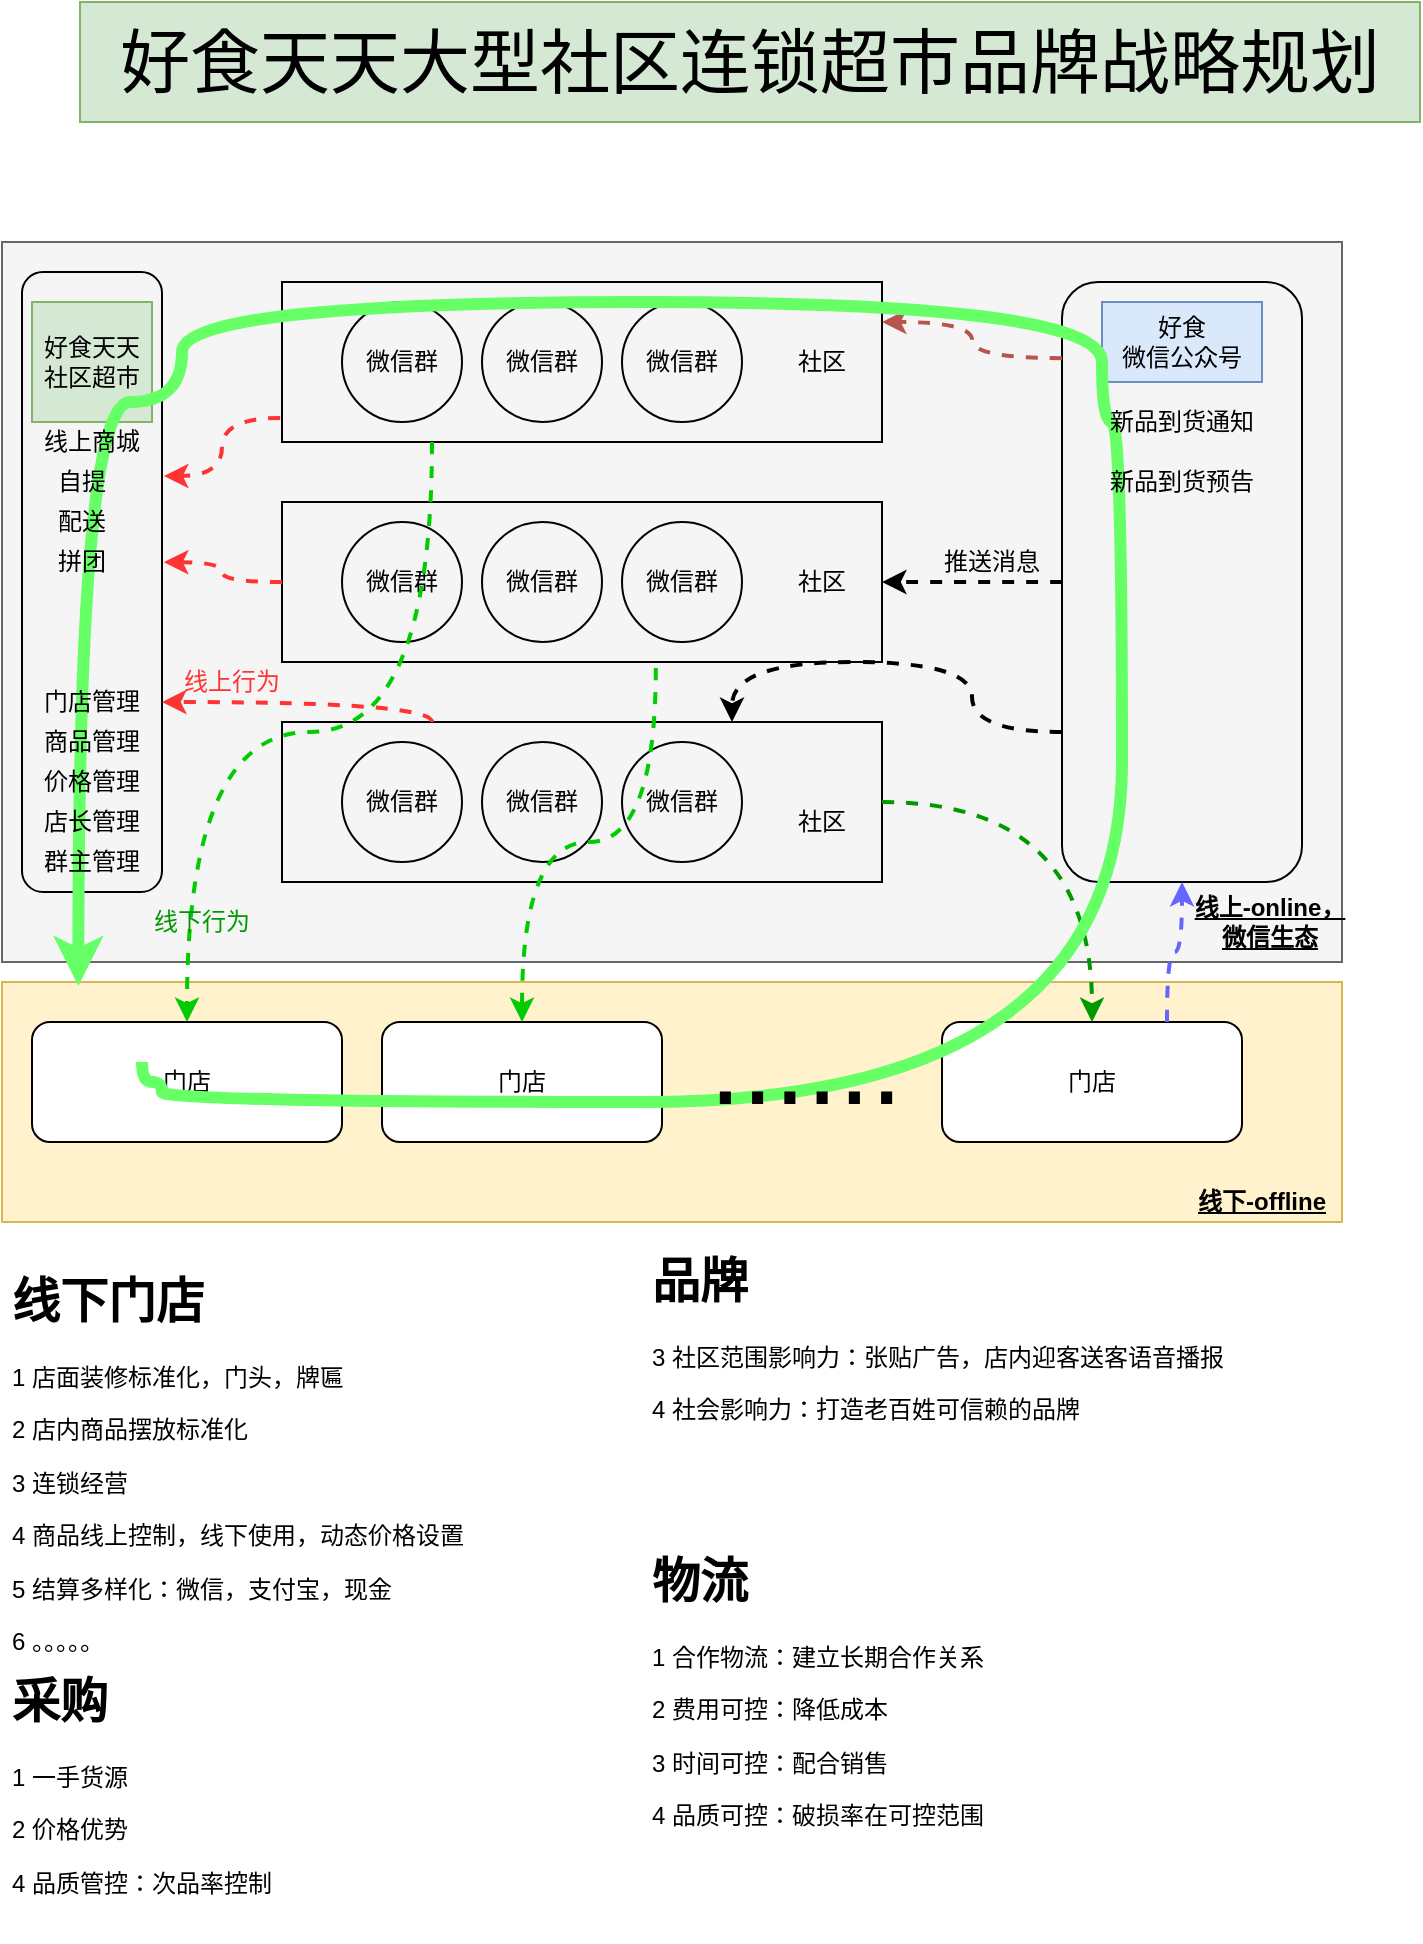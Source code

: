 <mxfile version="14.7.0" type="github">
  <diagram id="yglCbP8OD9rMLNFjM7ZE" name="第 1 页">
    <mxGraphModel dx="868" dy="421" grid="1" gridSize="10" guides="1" tooltips="1" connect="1" arrows="1" fold="1" page="1" pageScale="1" pageWidth="827" pageHeight="1169" math="0" shadow="0">
      <root>
        <mxCell id="0" />
        <mxCell id="1" parent="0" />
        <mxCell id="3iqUo-m16Uvu6Jflfh_F-33" value="" style="rounded=0;whiteSpace=wrap;html=1;fillColor=#f5f5f5;strokeColor=#666666;fontColor=#333333;" parent="1" vertex="1">
          <mxGeometry x="40" y="120" width="670" height="360" as="geometry" />
        </mxCell>
        <mxCell id="3iqUo-m16Uvu6Jflfh_F-6" value="" style="rounded=0;whiteSpace=wrap;html=1;fillColor=none;" parent="1" vertex="1">
          <mxGeometry x="180" y="140" width="300" height="80" as="geometry" />
        </mxCell>
        <mxCell id="3iqUo-m16Uvu6Jflfh_F-3" value="&lt;span&gt;微信群&lt;/span&gt;" style="ellipse;whiteSpace=wrap;html=1;aspect=fixed;fillColor=none;" parent="1" vertex="1">
          <mxGeometry x="210" y="150" width="60" height="60" as="geometry" />
        </mxCell>
        <mxCell id="3iqUo-m16Uvu6Jflfh_F-7" value="&lt;span&gt;微信群&lt;/span&gt;" style="ellipse;whiteSpace=wrap;html=1;aspect=fixed;fillColor=none;" parent="1" vertex="1">
          <mxGeometry x="280" y="150" width="60" height="60" as="geometry" />
        </mxCell>
        <mxCell id="3iqUo-m16Uvu6Jflfh_F-8" value="&lt;span&gt;微信群&lt;/span&gt;" style="ellipse;whiteSpace=wrap;html=1;aspect=fixed;fillColor=none;" parent="1" vertex="1">
          <mxGeometry x="350" y="150" width="60" height="60" as="geometry" />
        </mxCell>
        <mxCell id="3iqUo-m16Uvu6Jflfh_F-9" value="" style="rounded=0;whiteSpace=wrap;html=1;fillColor=none;" parent="1" vertex="1">
          <mxGeometry x="180" y="250" width="300" height="80" as="geometry" />
        </mxCell>
        <mxCell id="3iqUo-m16Uvu6Jflfh_F-10" value="&lt;span&gt;微信群&lt;/span&gt;" style="ellipse;whiteSpace=wrap;html=1;aspect=fixed;fillColor=none;" parent="1" vertex="1">
          <mxGeometry x="210" y="260" width="60" height="60" as="geometry" />
        </mxCell>
        <mxCell id="3iqUo-m16Uvu6Jflfh_F-11" value="&lt;span&gt;微信群&lt;/span&gt;" style="ellipse;whiteSpace=wrap;html=1;aspect=fixed;fillColor=none;" parent="1" vertex="1">
          <mxGeometry x="280" y="260" width="60" height="60" as="geometry" />
        </mxCell>
        <mxCell id="3iqUo-m16Uvu6Jflfh_F-12" value="&lt;span&gt;微信群&lt;/span&gt;" style="ellipse;whiteSpace=wrap;html=1;aspect=fixed;fillColor=none;" parent="1" vertex="1">
          <mxGeometry x="350" y="260" width="60" height="60" as="geometry" />
        </mxCell>
        <mxCell id="3iqUo-m16Uvu6Jflfh_F-13" value="" style="rounded=0;whiteSpace=wrap;html=1;fillColor=none;" parent="1" vertex="1">
          <mxGeometry x="180" y="360" width="300" height="80" as="geometry" />
        </mxCell>
        <mxCell id="3iqUo-m16Uvu6Jflfh_F-14" value="&lt;span&gt;微信群&lt;/span&gt;" style="ellipse;whiteSpace=wrap;html=1;aspect=fixed;fillColor=none;" parent="1" vertex="1">
          <mxGeometry x="210" y="370" width="60" height="60" as="geometry" />
        </mxCell>
        <mxCell id="3iqUo-m16Uvu6Jflfh_F-15" value="&lt;span&gt;微信群&lt;/span&gt;" style="ellipse;whiteSpace=wrap;html=1;aspect=fixed;fillColor=none;" parent="1" vertex="1">
          <mxGeometry x="280" y="370" width="60" height="60" as="geometry" />
        </mxCell>
        <mxCell id="3iqUo-m16Uvu6Jflfh_F-16" value="&lt;span&gt;微信群&lt;/span&gt;" style="ellipse;whiteSpace=wrap;html=1;aspect=fixed;fillColor=none;" parent="1" vertex="1">
          <mxGeometry x="350" y="370" width="60" height="60" as="geometry" />
        </mxCell>
        <mxCell id="3iqUo-m16Uvu6Jflfh_F-17" value="社区" style="text;html=1;strokeColor=none;fillColor=none;align=center;verticalAlign=middle;whiteSpace=wrap;rounded=0;" parent="1" vertex="1">
          <mxGeometry x="430" y="170" width="40" height="20" as="geometry" />
        </mxCell>
        <mxCell id="3iqUo-m16Uvu6Jflfh_F-18" value="社区" style="text;html=1;strokeColor=none;fillColor=none;align=center;verticalAlign=middle;whiteSpace=wrap;rounded=0;" parent="1" vertex="1">
          <mxGeometry x="430" y="280" width="40" height="20" as="geometry" />
        </mxCell>
        <mxCell id="3iqUo-m16Uvu6Jflfh_F-19" value="社区" style="text;html=1;strokeColor=none;fillColor=none;align=center;verticalAlign=middle;whiteSpace=wrap;rounded=0;" parent="1" vertex="1">
          <mxGeometry x="430" y="400" width="40" height="20" as="geometry" />
        </mxCell>
        <mxCell id="3iqUo-m16Uvu6Jflfh_F-20" value="" style="rounded=1;whiteSpace=wrap;html=1;fillColor=none;" parent="1" vertex="1">
          <mxGeometry x="50" y="135" width="70" height="310" as="geometry" />
        </mxCell>
        <mxCell id="3iqUo-m16Uvu6Jflfh_F-21" value="好食天天&lt;br&gt;社区超市" style="text;html=1;strokeColor=#82b366;fillColor=#d5e8d4;align=center;verticalAlign=middle;whiteSpace=wrap;rounded=0;" parent="1" vertex="1">
          <mxGeometry x="55" y="150" width="60" height="60" as="geometry" />
        </mxCell>
        <mxCell id="3iqUo-m16Uvu6Jflfh_F-22" value="" style="rounded=1;whiteSpace=wrap;html=1;fillColor=none;" parent="1" vertex="1">
          <mxGeometry x="570" y="140" width="120" height="300" as="geometry" />
        </mxCell>
        <mxCell id="3iqUo-m16Uvu6Jflfh_F-23" value="好食&lt;br&gt;微信公众号" style="text;html=1;strokeColor=#6c8ebf;fillColor=#dae8fc;align=center;verticalAlign=middle;whiteSpace=wrap;rounded=0;" parent="1" vertex="1">
          <mxGeometry x="590" y="150" width="80" height="40" as="geometry" />
        </mxCell>
        <mxCell id="3iqUo-m16Uvu6Jflfh_F-34" value="" style="rounded=0;whiteSpace=wrap;html=1;fillColor=#fff2cc;strokeColor=#d6b656;" parent="1" vertex="1">
          <mxGeometry x="40" y="490" width="670" height="120" as="geometry" />
        </mxCell>
        <mxCell id="3iqUo-m16Uvu6Jflfh_F-35" value="线上-online，微信生态" style="text;html=1;strokeColor=none;fillColor=none;align=center;verticalAlign=middle;whiteSpace=wrap;rounded=0;fontStyle=5" parent="1" vertex="1">
          <mxGeometry x="634" y="450" width="80" height="20" as="geometry" />
        </mxCell>
        <mxCell id="3iqUo-m16Uvu6Jflfh_F-36" value="线下-offline" style="text;html=1;strokeColor=none;fillColor=none;align=center;verticalAlign=middle;whiteSpace=wrap;rounded=0;fontStyle=5" parent="1" vertex="1">
          <mxGeometry x="630" y="590" width="80" height="20" as="geometry" />
        </mxCell>
        <mxCell id="3iqUo-m16Uvu6Jflfh_F-37" value="" style="endArrow=classic;html=1;exitX=0;exitY=0.127;exitDx=0;exitDy=0;entryX=1;entryY=0.25;entryDx=0;entryDy=0;endFill=1;exitPerimeter=0;dashed=1;edgeStyle=orthogonalEdgeStyle;curved=1;fillColor=#f8cecc;strokeColor=#b85450;strokeWidth=2;" parent="1" source="3iqUo-m16Uvu6Jflfh_F-22" target="3iqUo-m16Uvu6Jflfh_F-6" edge="1">
          <mxGeometry relative="1" as="geometry">
            <mxPoint x="600" y="320" as="sourcePoint" />
            <mxPoint x="700" y="320" as="targetPoint" />
          </mxGeometry>
        </mxCell>
        <mxCell id="3iqUo-m16Uvu6Jflfh_F-39" value="" style="endArrow=classic;html=1;exitX=0;exitY=0.5;exitDx=0;exitDy=0;endFill=1;dashed=1;edgeStyle=orthogonalEdgeStyle;curved=1;strokeWidth=2;" parent="1" source="3iqUo-m16Uvu6Jflfh_F-22" target="3iqUo-m16Uvu6Jflfh_F-9" edge="1">
          <mxGeometry relative="1" as="geometry">
            <mxPoint x="530" y="188.1" as="sourcePoint" />
            <mxPoint x="490" y="170" as="targetPoint" />
          </mxGeometry>
        </mxCell>
        <mxCell id="3iqUo-m16Uvu6Jflfh_F-40" value="" style="endArrow=classic;html=1;exitX=0;exitY=0.75;exitDx=0;exitDy=0;endFill=1;dashed=1;edgeStyle=orthogonalEdgeStyle;curved=1;entryX=0.75;entryY=0;entryDx=0;entryDy=0;strokeWidth=2;" parent="1" source="3iqUo-m16Uvu6Jflfh_F-22" target="3iqUo-m16Uvu6Jflfh_F-13" edge="1">
          <mxGeometry relative="1" as="geometry">
            <mxPoint x="530" y="300" as="sourcePoint" />
            <mxPoint x="490" y="300" as="targetPoint" />
            <Array as="points">
              <mxPoint x="525" y="365" />
              <mxPoint x="525" y="330" />
              <mxPoint x="405" y="330" />
            </Array>
          </mxGeometry>
        </mxCell>
        <mxCell id="3iqUo-m16Uvu6Jflfh_F-41" value="门店" style="rounded=1;whiteSpace=wrap;html=1;fillColor=#ffffff;" parent="1" vertex="1">
          <mxGeometry x="55" y="510" width="155" height="60" as="geometry" />
        </mxCell>
        <mxCell id="3iqUo-m16Uvu6Jflfh_F-42" value="&lt;span&gt;门店&lt;/span&gt;" style="rounded=1;whiteSpace=wrap;html=1;fillColor=#ffffff;" parent="1" vertex="1">
          <mxGeometry x="230" y="510" width="140" height="60" as="geometry" />
        </mxCell>
        <mxCell id="3iqUo-m16Uvu6Jflfh_F-43" value="&lt;span&gt;门店&lt;/span&gt;" style="rounded=1;whiteSpace=wrap;html=1;fillColor=#ffffff;" parent="1" vertex="1">
          <mxGeometry x="510" y="510" width="150" height="60" as="geometry" />
        </mxCell>
        <mxCell id="3iqUo-m16Uvu6Jflfh_F-45" value="&lt;h1&gt;线下门店&lt;/h1&gt;&lt;p&gt;1&amp;nbsp;店面装修标准化，门头，牌匾&lt;/p&gt;&lt;p&gt;2&amp;nbsp;店内商品摆放标准化&lt;/p&gt;&lt;p&gt;3&amp;nbsp;连锁经营&lt;/p&gt;&lt;p&gt;4&amp;nbsp;商品线上控制，线下使用，动态价格设置&lt;/p&gt;&lt;p&gt;5&amp;nbsp;结算多样化：微信，支付宝，现金&lt;/p&gt;&lt;p&gt;6 。。。。。&lt;/p&gt;&lt;p&gt;&lt;br&gt;&lt;/p&gt;" style="text;html=1;strokeColor=none;fillColor=none;spacing=5;spacingTop=-20;whiteSpace=wrap;overflow=hidden;rounded=0;" parent="1" vertex="1">
          <mxGeometry x="40" y="630" width="330" height="200" as="geometry" />
        </mxCell>
        <mxCell id="3iqUo-m16Uvu6Jflfh_F-46" value="&lt;h1&gt;品牌&lt;/h1&gt;&lt;p&gt;3&amp;nbsp;社区范围影响力：张贴广告，店内迎客送客语音播报&lt;br&gt;&lt;/p&gt;&lt;p&gt;4&amp;nbsp;社会影响力：打造老百姓可信赖的品牌&lt;/p&gt;&lt;p&gt;&lt;br&gt;&lt;/p&gt;" style="text;html=1;strokeColor=none;fillColor=none;spacing=5;spacingTop=-20;whiteSpace=wrap;overflow=hidden;rounded=0;" parent="1" vertex="1">
          <mxGeometry x="360" y="620" width="300" height="140" as="geometry" />
        </mxCell>
        <mxCell id="3iqUo-m16Uvu6Jflfh_F-47" value="&lt;h1&gt;采购&lt;/h1&gt;&lt;p&gt;1&amp;nbsp;一手货源&lt;/p&gt;&lt;p&gt;2&amp;nbsp;价格优势&lt;/p&gt;&lt;p&gt;4&amp;nbsp;品质管控：次品率控制&lt;/p&gt;&lt;p&gt;&lt;br&gt;&lt;/p&gt;" style="text;html=1;strokeColor=none;fillColor=none;spacing=5;spacingTop=-20;whiteSpace=wrap;overflow=hidden;rounded=0;" parent="1" vertex="1">
          <mxGeometry x="40" y="830" width="300" height="140" as="geometry" />
        </mxCell>
        <mxCell id="3iqUo-m16Uvu6Jflfh_F-48" value="&lt;h1&gt;物流&lt;/h1&gt;&lt;p&gt;1&amp;nbsp;合作物流：建立长期合作关系&lt;/p&gt;&lt;p&gt;2&amp;nbsp;费用可控：降低成本&lt;/p&gt;&lt;p&gt;3&amp;nbsp;时间可控：配合销售&lt;/p&gt;&lt;p&gt;4&amp;nbsp;品质可控：破损率在可控范围&lt;/p&gt;&lt;p&gt;&lt;br&gt;&lt;/p&gt;" style="text;html=1;strokeColor=none;fillColor=none;spacing=5;spacingTop=-20;whiteSpace=wrap;overflow=hidden;rounded=0;" parent="1" vertex="1">
          <mxGeometry x="360" y="770" width="300" height="150" as="geometry" />
        </mxCell>
        <mxCell id="3iqUo-m16Uvu6Jflfh_F-49" value="" style="endArrow=classic;html=1;dashed=1;strokeColor=#FF3333;strokeWidth=2;exitX=-0.003;exitY=0.85;exitDx=0;exitDy=0;exitPerimeter=0;edgeStyle=orthogonalEdgeStyle;curved=1;entryX=1.014;entryY=0.329;entryDx=0;entryDy=0;entryPerimeter=0;" parent="1" source="3iqUo-m16Uvu6Jflfh_F-6" target="3iqUo-m16Uvu6Jflfh_F-20" edge="1">
          <mxGeometry relative="1" as="geometry">
            <mxPoint x="90" y="320" as="sourcePoint" />
            <mxPoint x="250" y="320" as="targetPoint" />
          </mxGeometry>
        </mxCell>
        <mxCell id="3iqUo-m16Uvu6Jflfh_F-52" value="" style="endArrow=classic;html=1;dashed=1;strokeColor=#FF3333;strokeWidth=2;entryX=1.014;entryY=0.468;entryDx=0;entryDy=0;edgeStyle=orthogonalEdgeStyle;curved=1;entryPerimeter=0;" parent="1" source="3iqUo-m16Uvu6Jflfh_F-9" target="3iqUo-m16Uvu6Jflfh_F-20" edge="1">
          <mxGeometry relative="1" as="geometry">
            <mxPoint x="189.1" y="218" as="sourcePoint" />
            <mxPoint x="165" y="190" as="targetPoint" />
          </mxGeometry>
        </mxCell>
        <mxCell id="3iqUo-m16Uvu6Jflfh_F-56" value="" style="endArrow=classic;html=1;dashed=1;strokeColor=#FF3333;strokeWidth=2;edgeStyle=orthogonalEdgeStyle;curved=1;exitX=0.25;exitY=0;exitDx=0;exitDy=0;" parent="1" source="3iqUo-m16Uvu6Jflfh_F-13" target="3iqUo-m16Uvu6Jflfh_F-20" edge="1">
          <mxGeometry relative="1" as="geometry">
            <mxPoint x="190" y="300" as="sourcePoint" />
            <mxPoint x="130.98" y="290.08" as="targetPoint" />
            <Array as="points">
              <mxPoint x="255" y="350" />
            </Array>
          </mxGeometry>
        </mxCell>
        <mxCell id="3iqUo-m16Uvu6Jflfh_F-57" value="" style="endArrow=classic;html=1;endFill=1;dashed=1;edgeStyle=orthogonalEdgeStyle;curved=1;strokeWidth=2;strokeColor=#6666FF;exitX=0.75;exitY=0;exitDx=0;exitDy=0;" parent="1" source="3iqUo-m16Uvu6Jflfh_F-43" target="3iqUo-m16Uvu6Jflfh_F-22" edge="1">
          <mxGeometry relative="1" as="geometry">
            <mxPoint x="580" y="375" as="sourcePoint" />
            <mxPoint x="415" y="370" as="targetPoint" />
          </mxGeometry>
        </mxCell>
        <mxCell id="3iqUo-m16Uvu6Jflfh_F-60" value="" style="endArrow=classic;html=1;exitX=0.25;exitY=1;exitDx=0;exitDy=0;endFill=1;dashed=1;edgeStyle=orthogonalEdgeStyle;curved=1;strokeWidth=2;strokeColor=#00CC00;" parent="1" source="3iqUo-m16Uvu6Jflfh_F-6" target="3iqUo-m16Uvu6Jflfh_F-41" edge="1">
          <mxGeometry relative="1" as="geometry">
            <mxPoint x="570" y="520" as="sourcePoint" />
            <mxPoint x="640" y="450" as="targetPoint" />
          </mxGeometry>
        </mxCell>
        <mxCell id="3iqUo-m16Uvu6Jflfh_F-61" value="" style="endArrow=classic;html=1;exitX=0.623;exitY=1.038;exitDx=0;exitDy=0;endFill=1;dashed=1;edgeStyle=orthogonalEdgeStyle;curved=1;strokeWidth=2;exitPerimeter=0;strokeColor=#00CC00;" parent="1" source="3iqUo-m16Uvu6Jflfh_F-9" target="3iqUo-m16Uvu6Jflfh_F-42" edge="1">
          <mxGeometry relative="1" as="geometry">
            <mxPoint x="265" y="230" as="sourcePoint" />
            <mxPoint x="125" y="520" as="targetPoint" />
          </mxGeometry>
        </mxCell>
        <mxCell id="3iqUo-m16Uvu6Jflfh_F-62" value="" style="endArrow=classic;html=1;exitX=1;exitY=0.5;exitDx=0;exitDy=0;endFill=1;dashed=1;edgeStyle=orthogonalEdgeStyle;curved=1;strokeWidth=2;strokeColor=#009900;" parent="1" source="3iqUo-m16Uvu6Jflfh_F-13" target="3iqUo-m16Uvu6Jflfh_F-43" edge="1">
          <mxGeometry relative="1" as="geometry">
            <mxPoint x="376.9" y="343.04" as="sourcePoint" />
            <mxPoint x="270" y="520" as="targetPoint" />
          </mxGeometry>
        </mxCell>
        <mxCell id="3iqUo-m16Uvu6Jflfh_F-67" value="" style="endArrow=classic;html=1;strokeWidth=6;strokeColor=#66FF66;edgeStyle=orthogonalEdgeStyle;curved=1;entryX=0.057;entryY=0.017;entryDx=0;entryDy=0;entryPerimeter=0;" parent="1" target="3iqUo-m16Uvu6Jflfh_F-34" edge="1">
          <mxGeometry relative="1" as="geometry">
            <mxPoint x="110" y="530" as="sourcePoint" />
            <mxPoint x="730" y="370" as="targetPoint" />
            <Array as="points">
              <mxPoint x="110" y="540" />
              <mxPoint x="120" y="540" />
              <mxPoint x="120" y="550" />
              <mxPoint x="600" y="550" />
              <mxPoint x="600" y="210" />
              <mxPoint x="590" y="210" />
              <mxPoint x="590" y="150" />
              <mxPoint x="130" y="150" />
              <mxPoint x="130" y="200" />
              <mxPoint x="78" y="200" />
            </Array>
          </mxGeometry>
        </mxCell>
        <mxCell id="3iqUo-m16Uvu6Jflfh_F-63" value="门店管理" style="text;html=1;strokeColor=none;fillColor=none;align=center;verticalAlign=middle;whiteSpace=wrap;rounded=0;" parent="1" vertex="1">
          <mxGeometry x="55" y="340" width="60" height="20" as="geometry" />
        </mxCell>
        <mxCell id="3iqUo-m16Uvu6Jflfh_F-65" value="价格管理" style="text;html=1;strokeColor=none;fillColor=none;align=center;verticalAlign=middle;whiteSpace=wrap;rounded=0;" parent="1" vertex="1">
          <mxGeometry x="55" y="380" width="60" height="20" as="geometry" />
        </mxCell>
        <mxCell id="3iqUo-m16Uvu6Jflfh_F-64" value="商品管理" style="text;html=1;strokeColor=none;fillColor=none;align=center;verticalAlign=middle;whiteSpace=wrap;rounded=0;" parent="1" vertex="1">
          <mxGeometry x="55" y="360" width="60" height="20" as="geometry" />
        </mxCell>
        <mxCell id="3iqUo-m16Uvu6Jflfh_F-27" value="新品到货通知" style="text;html=1;strokeColor=none;fillColor=none;align=center;verticalAlign=middle;whiteSpace=wrap;rounded=0;" parent="1" vertex="1">
          <mxGeometry x="590" y="200" width="80" height="20" as="geometry" />
        </mxCell>
        <mxCell id="3iqUo-m16Uvu6Jflfh_F-28" value="新品到货预告" style="text;html=1;strokeColor=none;fillColor=none;align=center;verticalAlign=middle;whiteSpace=wrap;rounded=0;" parent="1" vertex="1">
          <mxGeometry x="590" y="230" width="80" height="20" as="geometry" />
        </mxCell>
        <mxCell id="3iqUo-m16Uvu6Jflfh_F-70" value="店长管理" style="text;html=1;strokeColor=none;fillColor=none;align=center;verticalAlign=middle;whiteSpace=wrap;rounded=0;" parent="1" vertex="1">
          <mxGeometry x="55" y="400" width="60" height="20" as="geometry" />
        </mxCell>
        <mxCell id="3iqUo-m16Uvu6Jflfh_F-71" value="群主管理" style="text;html=1;strokeColor=none;fillColor=none;align=center;verticalAlign=middle;whiteSpace=wrap;rounded=0;" parent="1" vertex="1">
          <mxGeometry x="55" y="420" width="60" height="20" as="geometry" />
        </mxCell>
        <mxCell id="3iqUo-m16Uvu6Jflfh_F-24" value="线上商城" style="text;html=1;strokeColor=none;fillColor=none;align=center;verticalAlign=middle;whiteSpace=wrap;rounded=0;" parent="1" vertex="1">
          <mxGeometry x="55" y="210" width="60" height="20" as="geometry" />
        </mxCell>
        <mxCell id="3iqUo-m16Uvu6Jflfh_F-25" value="自提" style="text;html=1;strokeColor=none;fillColor=none;align=center;verticalAlign=middle;whiteSpace=wrap;rounded=0;" parent="1" vertex="1">
          <mxGeometry x="50" y="230" width="60" height="20" as="geometry" />
        </mxCell>
        <mxCell id="3iqUo-m16Uvu6Jflfh_F-26" value="配送" style="text;html=1;strokeColor=none;fillColor=none;align=center;verticalAlign=middle;whiteSpace=wrap;rounded=0;" parent="1" vertex="1">
          <mxGeometry x="50" y="250" width="60" height="20" as="geometry" />
        </mxCell>
        <mxCell id="3iqUo-m16Uvu6Jflfh_F-72" value="拼团" style="text;html=1;strokeColor=none;fillColor=none;align=center;verticalAlign=middle;whiteSpace=wrap;rounded=0;" parent="1" vertex="1">
          <mxGeometry x="50" y="270" width="60" height="20" as="geometry" />
        </mxCell>
        <mxCell id="3iqUo-m16Uvu6Jflfh_F-76" value="......" style="text;html=1;strokeColor=none;fillColor=none;align=center;verticalAlign=middle;whiteSpace=wrap;rounded=0;strokeWidth=16;fontSize=58;" parent="1" vertex="1">
          <mxGeometry x="404" y="520" width="76" height="20" as="geometry" />
        </mxCell>
        <mxCell id="3iqUo-m16Uvu6Jflfh_F-78" value="推送消息" style="text;html=1;strokeColor=none;fillColor=none;align=center;verticalAlign=middle;whiteSpace=wrap;rounded=0;fontSize=12;" parent="1" vertex="1">
          <mxGeometry x="510" y="270" width="50" height="20" as="geometry" />
        </mxCell>
        <mxCell id="3iqUo-m16Uvu6Jflfh_F-79" value="线上行为" style="text;html=1;strokeColor=none;fillColor=none;align=center;verticalAlign=middle;whiteSpace=wrap;rounded=0;fontSize=12;fontColor=#FF3333;" parent="1" vertex="1">
          <mxGeometry x="130" y="330" width="50" height="20" as="geometry" />
        </mxCell>
        <mxCell id="3iqUo-m16Uvu6Jflfh_F-80" value="线下行为" style="text;html=1;strokeColor=none;fillColor=none;align=center;verticalAlign=middle;whiteSpace=wrap;rounded=0;fontSize=12;fontColor=#009900;" parent="1" vertex="1">
          <mxGeometry x="115" y="450" width="50" height="20" as="geometry" />
        </mxCell>
        <mxCell id="3iqUo-m16Uvu6Jflfh_F-81" value="好食天天大型社区连锁超市品牌战略规划" style="text;html=1;strokeColor=#82b366;fillColor=#d5e8d4;align=center;verticalAlign=middle;whiteSpace=wrap;rounded=0;fontSize=35;" parent="1" vertex="1">
          <mxGeometry x="79" width="670" height="60" as="geometry" />
        </mxCell>
      </root>
    </mxGraphModel>
  </diagram>
</mxfile>

